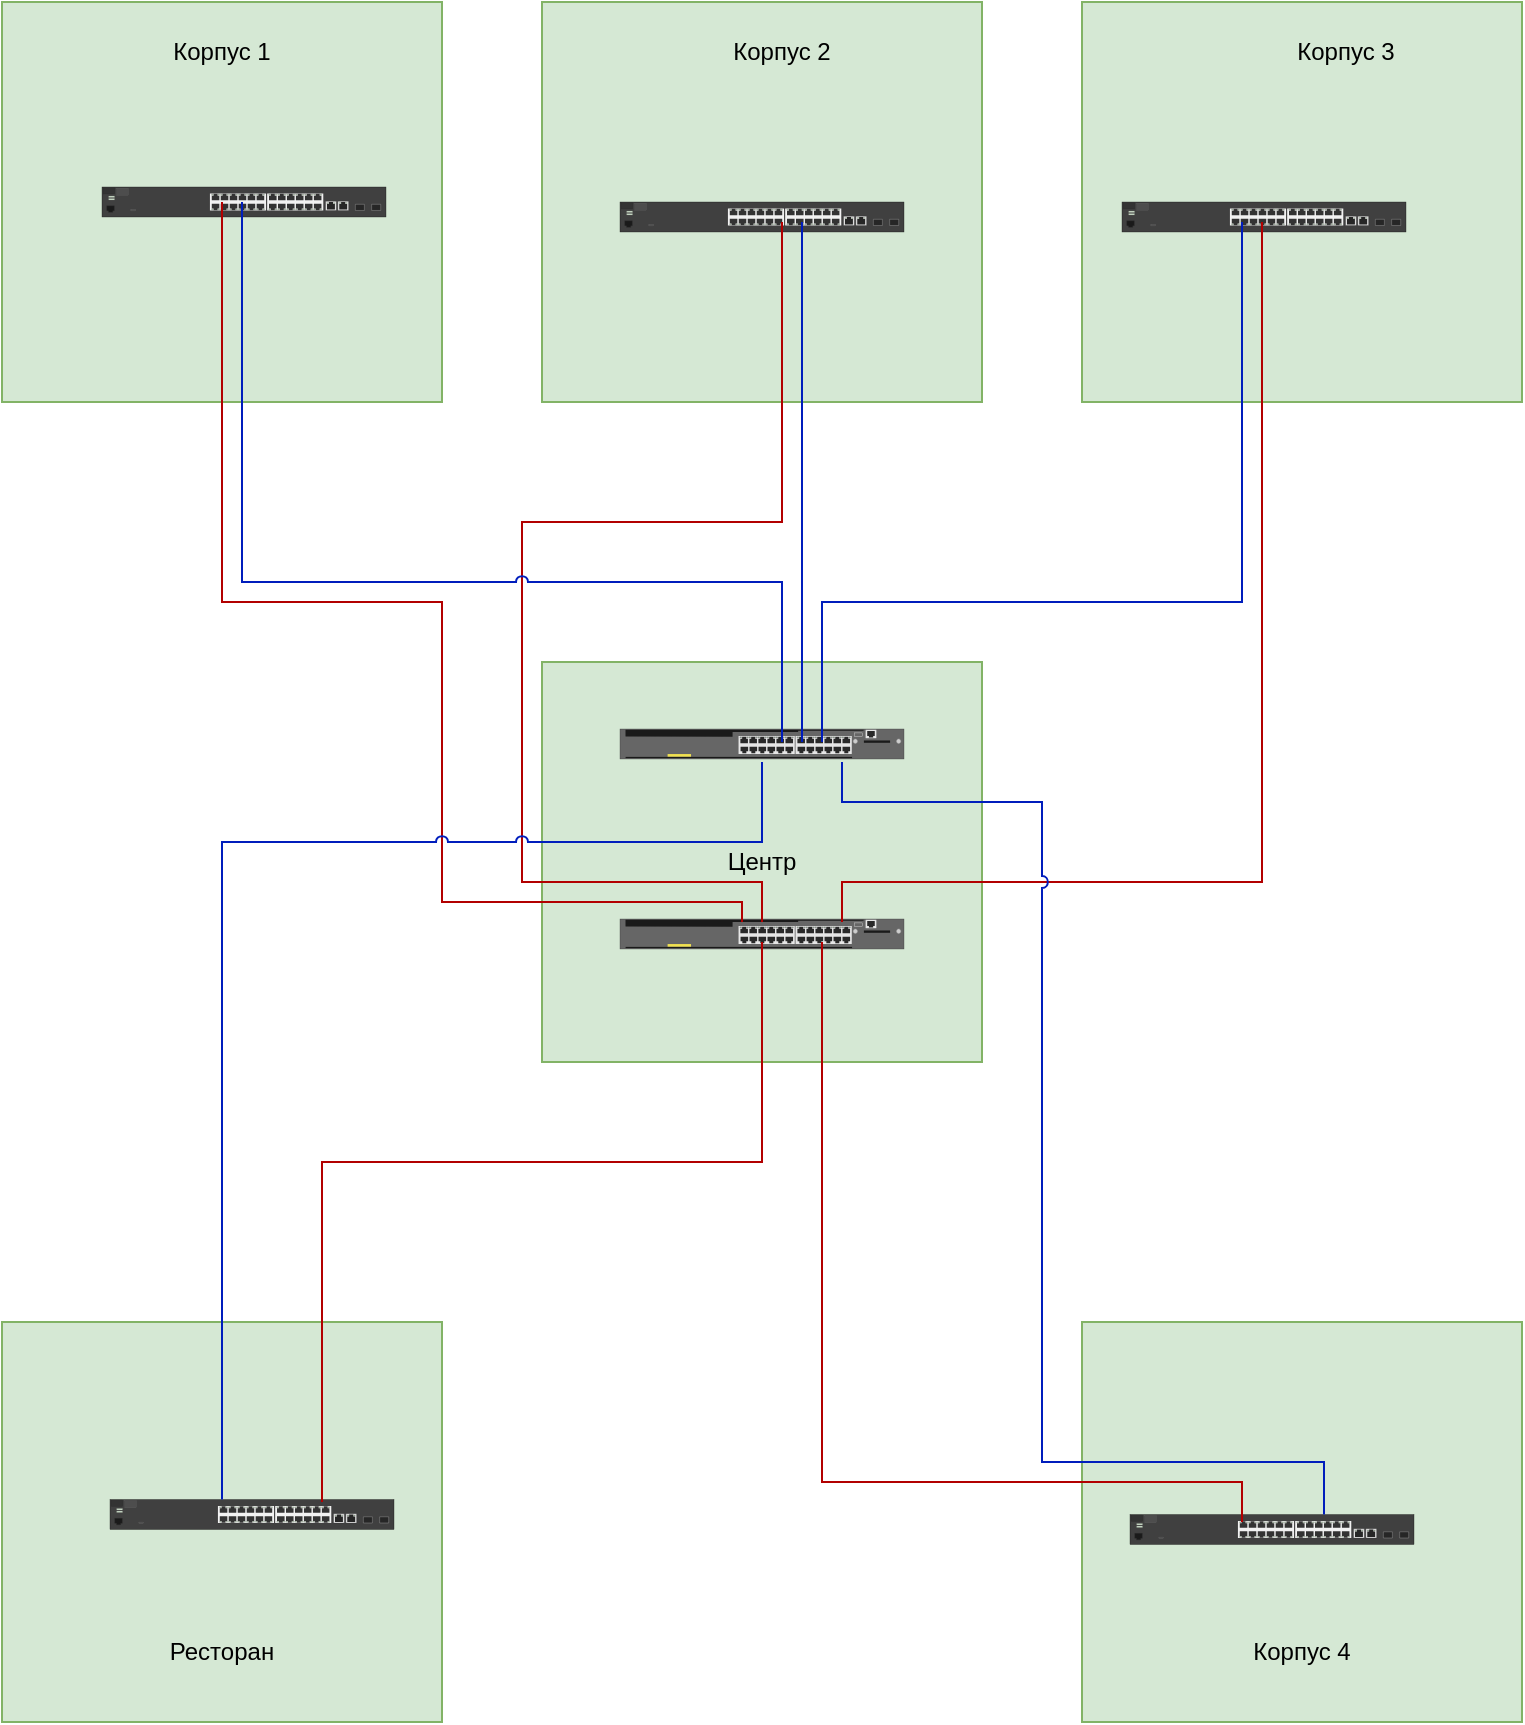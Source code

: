<mxfile version="26.1.0">
  <diagram name="Страница — 1" id="Rm3Q0YG5Ii5Un8uHHZzq">
    <mxGraphModel dx="2049" dy="1103" grid="1" gridSize="10" guides="1" tooltips="1" connect="1" arrows="1" fold="1" page="1" pageScale="1" pageWidth="827" pageHeight="1169" math="0" shadow="0">
      <root>
        <mxCell id="0" />
        <mxCell id="1" parent="0" />
        <mxCell id="7AbmQ5Y5jCTJ-TP-O2MB-16" value="" style="rounded=0;whiteSpace=wrap;html=1;fillColor=#d5e8d4;strokeColor=#82b366;" parent="1" vertex="1">
          <mxGeometry x="580" y="680" width="220" height="200" as="geometry" />
        </mxCell>
        <mxCell id="7AbmQ5Y5jCTJ-TP-O2MB-17" value="" style="rounded=0;whiteSpace=wrap;html=1;fillColor=#d5e8d4;strokeColor=#82b366;" parent="1" vertex="1">
          <mxGeometry x="40" y="680" width="220" height="200" as="geometry" />
        </mxCell>
        <mxCell id="7AbmQ5Y5jCTJ-TP-O2MB-15" value="" style="rounded=0;whiteSpace=wrap;html=1;fillColor=#d5e8d4;strokeColor=#82b366;" parent="1" vertex="1">
          <mxGeometry x="580" y="20" width="220" height="200" as="geometry" />
        </mxCell>
        <mxCell id="7AbmQ5Y5jCTJ-TP-O2MB-14" value="" style="rounded=0;whiteSpace=wrap;html=1;fillColor=#d5e8d4;strokeColor=#82b366;" parent="1" vertex="1">
          <mxGeometry x="310" y="20" width="220" height="200" as="geometry" />
        </mxCell>
        <mxCell id="7AbmQ5Y5jCTJ-TP-O2MB-9" value="" style="rounded=0;whiteSpace=wrap;html=1;fillColor=#d5e8d4;strokeColor=#82b366;" parent="1" vertex="1">
          <mxGeometry x="40" y="20" width="220" height="200" as="geometry" />
        </mxCell>
        <mxCell id="7AbmQ5Y5jCTJ-TP-O2MB-21" value="Центр" style="rounded=0;whiteSpace=wrap;html=1;fillColor=#d5e8d4;strokeColor=#82b366;" parent="1" vertex="1">
          <mxGeometry x="310" y="350" width="220" height="200" as="geometry" />
        </mxCell>
        <mxCell id="7AbmQ5Y5jCTJ-TP-O2MB-6" value="" style="html=1;verticalLabelPosition=bottom;verticalAlign=top;outlineConnect=0;shadow=0;dashed=0;shape=mxgraph.rack.hpe_aruba.switches.jl073a_hpe_aruba_3810m_24_port_gt_poeplus_1_slot_switch;connectable=0;" parent="1" vertex="1">
          <mxGeometry x="349" y="478.5" width="142" height="15" as="geometry" />
        </mxCell>
        <mxCell id="7AbmQ5Y5jCTJ-TP-O2MB-22" value="" style="html=1;verticalLabelPosition=bottom;verticalAlign=top;outlineConnect=0;shadow=0;dashed=0;shape=mxgraph.rack.hpe_aruba.switches.jl073a_hpe_aruba_3810m_24_port_gt_poeplus_1_slot_switch;snapToPoint=1;connectable=0;allowArrows=1;" parent="1" vertex="1">
          <mxGeometry x="349" y="383.5" width="142" height="15" as="geometry" />
        </mxCell>
        <mxCell id="7AbmQ5Y5jCTJ-TP-O2MB-24" value="" style="html=1;verticalLabelPosition=bottom;verticalAlign=top;outlineConnect=0;shadow=0;dashed=0;shape=mxgraph.rack.hpe_aruba.switches.j9782a_2530_24_front;connectable=0;" parent="1" vertex="1">
          <mxGeometry x="600" y="120" width="142" height="15" as="geometry" />
        </mxCell>
        <mxCell id="7AbmQ5Y5jCTJ-TP-O2MB-25" value="" style="html=1;verticalLabelPosition=bottom;verticalAlign=top;outlineConnect=0;shadow=0;dashed=0;shape=mxgraph.rack.hpe_aruba.switches.j9782a_2530_24_front;connectable=0;" parent="1" vertex="1">
          <mxGeometry x="349" y="120" width="142" height="15" as="geometry" />
        </mxCell>
        <mxCell id="7AbmQ5Y5jCTJ-TP-O2MB-26" value="" style="html=1;verticalLabelPosition=bottom;verticalAlign=top;outlineConnect=0;shadow=0;dashed=0;shape=mxgraph.rack.hpe_aruba.switches.j9782a_2530_24_front;connectable=0;" parent="1" vertex="1">
          <mxGeometry x="90" y="112.5" width="142" height="15" as="geometry" />
        </mxCell>
        <mxCell id="7AbmQ5Y5jCTJ-TP-O2MB-27" value="" style="html=1;verticalLabelPosition=bottom;verticalAlign=top;outlineConnect=0;shadow=0;dashed=0;shape=mxgraph.rack.hpe_aruba.switches.j9782a_2530_24_front;connectable=0;" parent="1" vertex="1">
          <mxGeometry x="94" y="768.75" width="142" height="15" as="geometry" />
        </mxCell>
        <mxCell id="7AbmQ5Y5jCTJ-TP-O2MB-29" value="" style="html=1;verticalLabelPosition=bottom;verticalAlign=top;outlineConnect=0;shadow=0;dashed=0;shape=mxgraph.rack.hpe_aruba.switches.j9782a_2530_24_front;connectable=0;" parent="1" vertex="1">
          <mxGeometry x="604" y="776.25" width="142" height="15" as="geometry" />
        </mxCell>
        <mxCell id="lduJZi7A7O58dI3Z5wdK-4" value="" style="edgeStyle=none;orthogonalLoop=1;jettySize=auto;html=1;rounded=0;endArrow=none;startFill=0;fillColor=#e51400;strokeColor=#B20000;" edge="1" parent="1">
          <mxGeometry width="80" relative="1" as="geometry">
            <mxPoint x="150" y="120" as="sourcePoint" />
            <mxPoint x="410" y="480" as="targetPoint" />
            <Array as="points">
              <mxPoint x="150" y="320" />
              <mxPoint x="260" y="320" />
              <mxPoint x="260" y="470" />
              <mxPoint x="410" y="470" />
            </Array>
          </mxGeometry>
        </mxCell>
        <mxCell id="lduJZi7A7O58dI3Z5wdK-5" value="" style="edgeStyle=none;orthogonalLoop=1;jettySize=auto;html=1;rounded=0;endArrow=none;startFill=0;endFill=1;snapToPoint=0;strokeColor=#B20000;jumpStyle=arc;fixDash=1;fillColor=#e51400;" edge="1" parent="1">
          <mxGeometry width="80" relative="1" as="geometry">
            <mxPoint x="430" y="130" as="sourcePoint" />
            <mxPoint x="420" y="480" as="targetPoint" />
            <Array as="points">
              <mxPoint x="430" y="280" />
              <mxPoint x="300" y="280" />
              <mxPoint x="300" y="460" />
              <mxPoint x="420" y="460" />
            </Array>
          </mxGeometry>
        </mxCell>
        <mxCell id="lduJZi7A7O58dI3Z5wdK-7" value="" style="edgeStyle=none;orthogonalLoop=1;jettySize=auto;html=1;rounded=0;endArrow=none;startFill=0;endFill=1;snapToPoint=0;strokeColor=#001DBC;jumpStyle=arc;fixDash=1;fillColor=#0050ef;" edge="1" parent="1">
          <mxGeometry width="80" relative="1" as="geometry">
            <mxPoint x="660" y="130" as="sourcePoint" />
            <mxPoint x="450" y="390" as="targetPoint" />
            <Array as="points">
              <mxPoint x="660" y="320" />
              <mxPoint x="450" y="320" />
            </Array>
          </mxGeometry>
        </mxCell>
        <mxCell id="lduJZi7A7O58dI3Z5wdK-8" value="" style="edgeStyle=none;orthogonalLoop=1;jettySize=auto;html=1;rounded=0;endArrow=none;startFill=0;jumpStyle=arc;fillColor=#0050ef;strokeColor=#001DBC;" edge="1" parent="1">
          <mxGeometry width="80" relative="1" as="geometry">
            <mxPoint x="160" y="120" as="sourcePoint" />
            <mxPoint x="430" y="390" as="targetPoint" />
            <Array as="points">
              <mxPoint x="160" y="310" />
              <mxPoint x="430" y="310" />
            </Array>
          </mxGeometry>
        </mxCell>
        <mxCell id="lduJZi7A7O58dI3Z5wdK-9" value="" style="edgeStyle=none;orthogonalLoop=1;jettySize=auto;html=1;rounded=0;endArrow=none;startFill=0;endFill=1;snapToPoint=0;strokeColor=#001DBC;jumpStyle=arc;fixDash=1;fillColor=#0050ef;" edge="1" parent="1">
          <mxGeometry width="80" relative="1" as="geometry">
            <mxPoint x="440" y="130" as="sourcePoint" />
            <mxPoint x="440" y="390" as="targetPoint" />
            <Array as="points" />
          </mxGeometry>
        </mxCell>
        <mxCell id="lduJZi7A7O58dI3Z5wdK-10" value="" style="edgeStyle=none;orthogonalLoop=1;jettySize=auto;html=1;rounded=0;endArrow=none;startFill=0;endFill=1;snapToPoint=0;strokeColor=#B20000;jumpStyle=arc;fixDash=1;fillColor=#e51400;" edge="1" parent="1">
          <mxGeometry width="80" relative="1" as="geometry">
            <mxPoint x="670" y="130" as="sourcePoint" />
            <mxPoint x="460" y="480" as="targetPoint" />
            <Array as="points">
              <mxPoint x="670" y="460" />
              <mxPoint x="460" y="460" />
            </Array>
          </mxGeometry>
        </mxCell>
        <mxCell id="lduJZi7A7O58dI3Z5wdK-11" value="" style="edgeStyle=none;orthogonalLoop=1;jettySize=auto;html=1;rounded=0;endArrow=none;startFill=0;endFill=1;snapToPoint=0;strokeColor=#B20000;jumpStyle=arc;fixDash=1;fillColor=#e51400;" edge="1" parent="1">
          <mxGeometry width="80" relative="1" as="geometry">
            <mxPoint x="420" y="490" as="sourcePoint" />
            <mxPoint x="200" y="770" as="targetPoint" />
            <Array as="points">
              <mxPoint x="420" y="600" />
              <mxPoint x="200" y="600" />
            </Array>
          </mxGeometry>
        </mxCell>
        <mxCell id="lduJZi7A7O58dI3Z5wdK-12" value="" style="edgeStyle=none;orthogonalLoop=1;jettySize=auto;html=1;rounded=0;endArrow=none;startFill=0;endFill=1;snapToPoint=0;strokeColor=#B20000;jumpStyle=arc;fixDash=1;fillColor=#e51400;" edge="1" parent="1">
          <mxGeometry width="80" relative="1" as="geometry">
            <mxPoint x="450" y="490" as="sourcePoint" />
            <mxPoint x="660" y="780" as="targetPoint" />
            <Array as="points">
              <mxPoint x="450" y="570" />
              <mxPoint x="450" y="760" />
              <mxPoint x="660" y="760" />
            </Array>
          </mxGeometry>
        </mxCell>
        <mxCell id="lduJZi7A7O58dI3Z5wdK-13" value="" style="edgeStyle=none;orthogonalLoop=1;jettySize=auto;html=1;rounded=0;endArrow=none;startFill=0;endFill=1;snapToPoint=0;strokeColor=#001DBC;jumpStyle=arc;fixDash=1;fillColor=#0050ef;" edge="1" parent="1">
          <mxGeometry width="80" relative="1" as="geometry">
            <mxPoint x="460" y="400" as="sourcePoint" />
            <mxPoint x="701" y="776.25" as="targetPoint" />
            <Array as="points">
              <mxPoint x="460" y="420" />
              <mxPoint x="560" y="420" />
              <mxPoint x="560" y="750" />
              <mxPoint x="701" y="750" />
            </Array>
          </mxGeometry>
        </mxCell>
        <mxCell id="lduJZi7A7O58dI3Z5wdK-14" value="" style="edgeStyle=none;orthogonalLoop=1;jettySize=auto;html=1;rounded=0;endArrow=none;startFill=0;endFill=1;snapToPoint=0;strokeColor=#001DBC;jumpStyle=arc;fixDash=1;fillColor=#0050ef;" edge="1" parent="1">
          <mxGeometry width="80" relative="1" as="geometry">
            <mxPoint x="420" y="400" as="sourcePoint" />
            <mxPoint x="150" y="768.75" as="targetPoint" />
            <Array as="points">
              <mxPoint x="420" y="440" />
              <mxPoint x="150" y="440" />
            </Array>
          </mxGeometry>
        </mxCell>
        <mxCell id="lduJZi7A7O58dI3Z5wdK-15" value="Корпус 1" style="text;strokeColor=none;align=center;fillColor=none;html=1;verticalAlign=middle;whiteSpace=wrap;rounded=0;" vertex="1" parent="1">
          <mxGeometry x="120" y="30" width="60" height="30" as="geometry" />
        </mxCell>
        <mxCell id="lduJZi7A7O58dI3Z5wdK-16" value="Корпус 2" style="text;strokeColor=none;align=center;fillColor=none;html=1;verticalAlign=middle;whiteSpace=wrap;rounded=0;" vertex="1" parent="1">
          <mxGeometry x="400" y="30" width="60" height="30" as="geometry" />
        </mxCell>
        <mxCell id="lduJZi7A7O58dI3Z5wdK-17" value="Корпус 3" style="text;strokeColor=none;align=center;fillColor=none;html=1;verticalAlign=middle;whiteSpace=wrap;rounded=0;" vertex="1" parent="1">
          <mxGeometry x="682" y="30" width="60" height="30" as="geometry" />
        </mxCell>
        <mxCell id="lduJZi7A7O58dI3Z5wdK-18" value="Корпус 4" style="text;strokeColor=none;align=center;fillColor=none;html=1;verticalAlign=middle;whiteSpace=wrap;rounded=0;" vertex="1" parent="1">
          <mxGeometry x="660" y="830" width="60" height="30" as="geometry" />
        </mxCell>
        <mxCell id="lduJZi7A7O58dI3Z5wdK-19" value="Ресторан" style="text;strokeColor=none;align=center;fillColor=none;html=1;verticalAlign=middle;whiteSpace=wrap;rounded=0;" vertex="1" parent="1">
          <mxGeometry x="120" y="830" width="60" height="30" as="geometry" />
        </mxCell>
      </root>
    </mxGraphModel>
  </diagram>
</mxfile>
